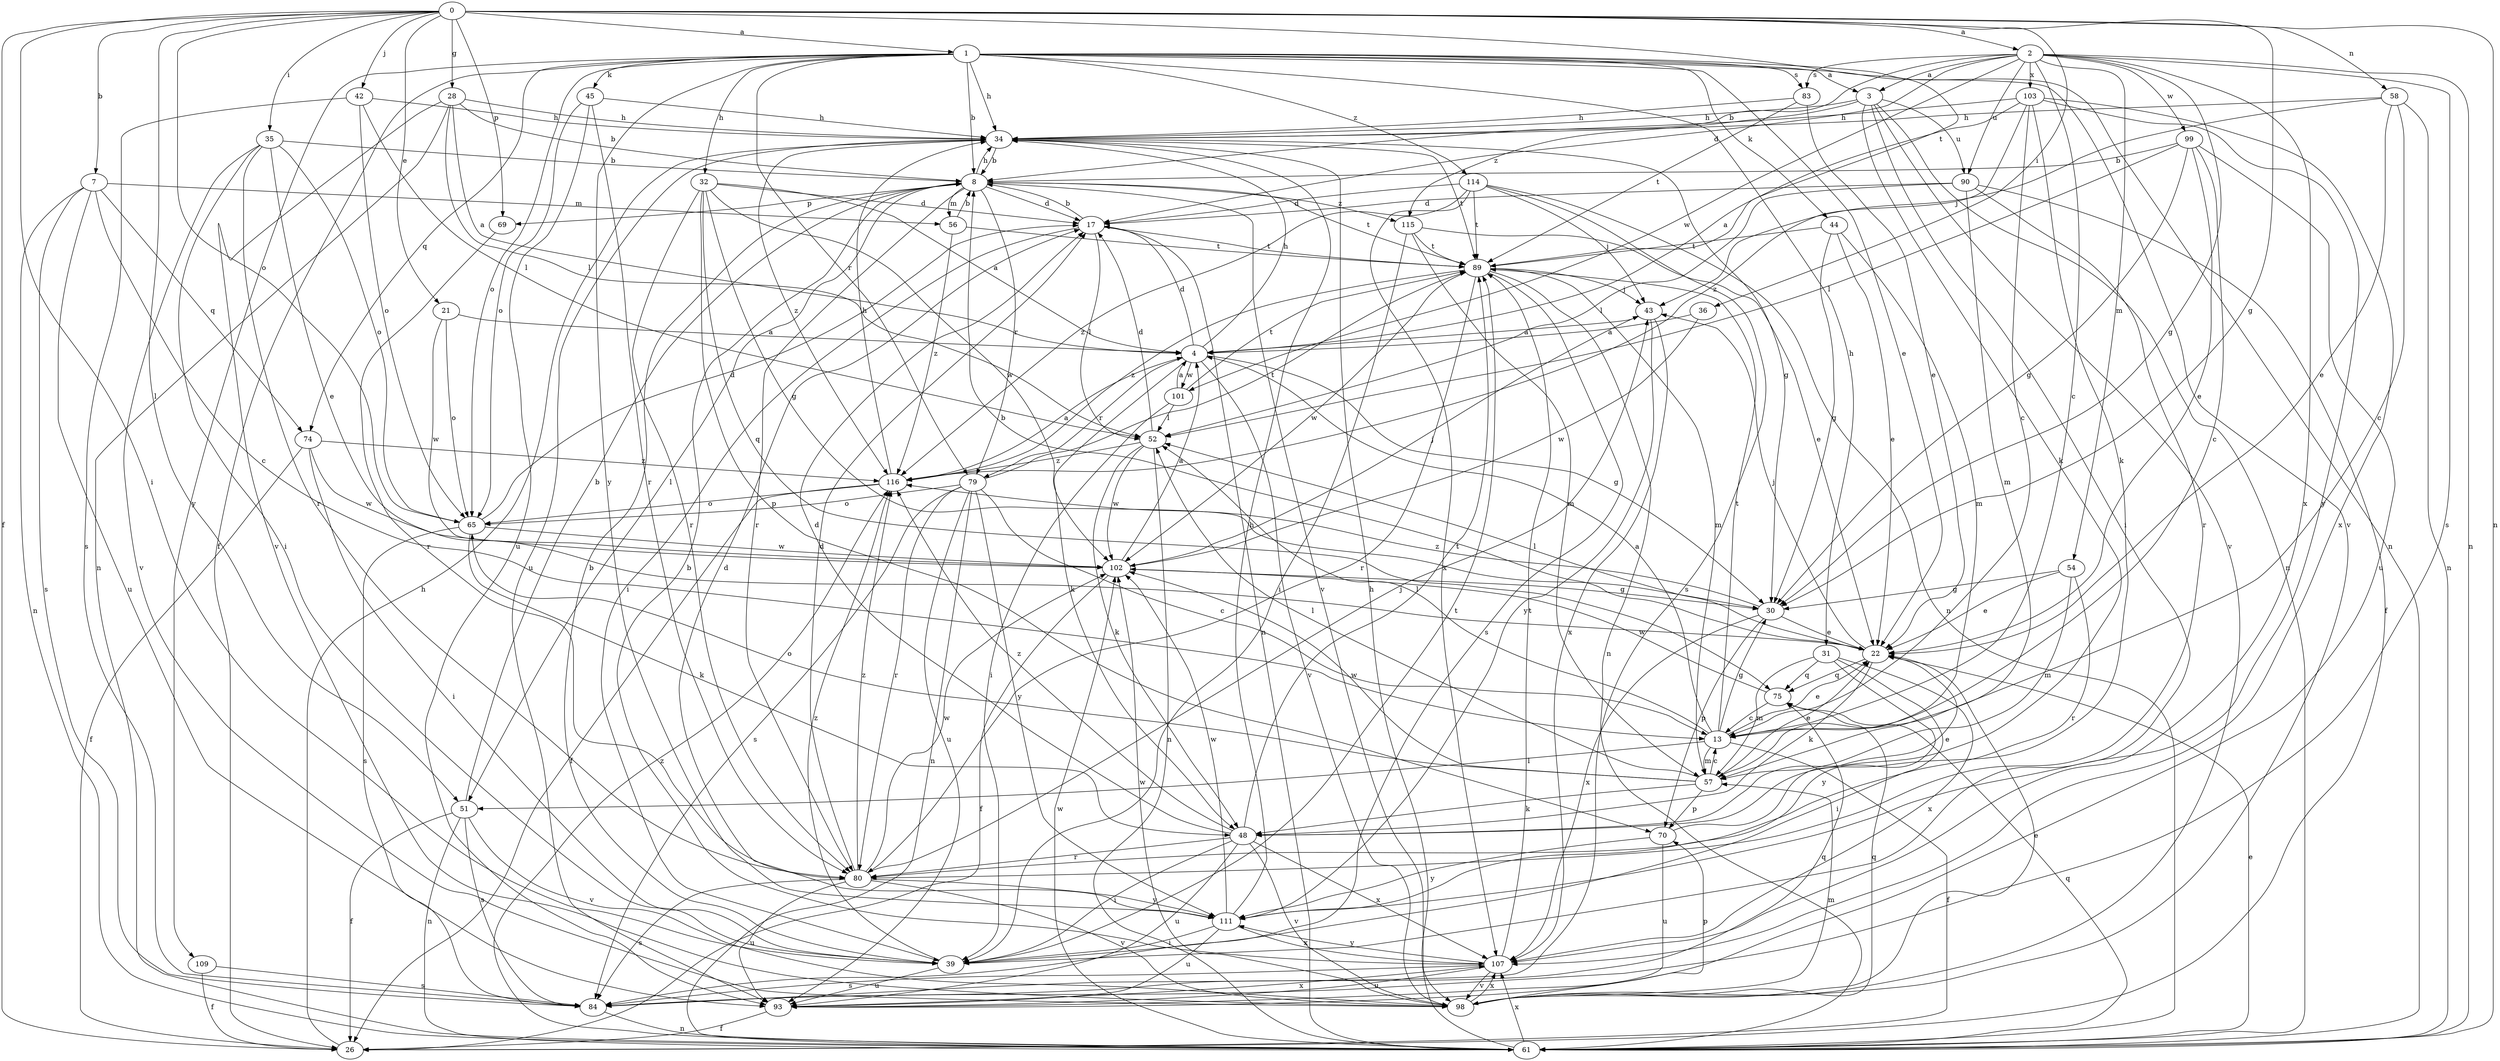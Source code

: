strict digraph  {
0;
1;
2;
3;
4;
7;
8;
13;
17;
21;
22;
26;
28;
30;
31;
32;
34;
35;
36;
39;
42;
43;
44;
45;
48;
51;
52;
54;
56;
57;
58;
61;
65;
69;
70;
74;
75;
79;
80;
83;
84;
89;
90;
93;
98;
99;
101;
102;
103;
107;
109;
111;
114;
115;
116;
0 -> 1  [label=a];
0 -> 2  [label=a];
0 -> 7  [label=b];
0 -> 21  [label=e];
0 -> 26  [label=f];
0 -> 28  [label=g];
0 -> 30  [label=g];
0 -> 35  [label=i];
0 -> 36  [label=i];
0 -> 39  [label=i];
0 -> 42  [label=j];
0 -> 51  [label=l];
0 -> 58  [label=n];
0 -> 61  [label=n];
0 -> 65  [label=o];
0 -> 69  [label=p];
0 -> 89  [label=t];
1 -> 3  [label=a];
1 -> 8  [label=b];
1 -> 22  [label=e];
1 -> 26  [label=f];
1 -> 31  [label=h];
1 -> 32  [label=h];
1 -> 34  [label=h];
1 -> 44  [label=k];
1 -> 45  [label=k];
1 -> 61  [label=n];
1 -> 65  [label=o];
1 -> 74  [label=q];
1 -> 79  [label=r];
1 -> 83  [label=s];
1 -> 98  [label=v];
1 -> 109  [label=y];
1 -> 111  [label=y];
1 -> 114  [label=z];
2 -> 3  [label=a];
2 -> 8  [label=b];
2 -> 13  [label=c];
2 -> 17  [label=d];
2 -> 30  [label=g];
2 -> 54  [label=m];
2 -> 61  [label=n];
2 -> 83  [label=s];
2 -> 84  [label=s];
2 -> 90  [label=u];
2 -> 99  [label=w];
2 -> 101  [label=w];
2 -> 103  [label=x];
2 -> 107  [label=x];
3 -> 34  [label=h];
3 -> 39  [label=i];
3 -> 48  [label=k];
3 -> 61  [label=n];
3 -> 90  [label=u];
3 -> 98  [label=v];
3 -> 115  [label=z];
4 -> 17  [label=d];
4 -> 30  [label=g];
4 -> 34  [label=h];
4 -> 48  [label=k];
4 -> 79  [label=r];
4 -> 98  [label=v];
4 -> 101  [label=w];
7 -> 13  [label=c];
7 -> 56  [label=m];
7 -> 61  [label=n];
7 -> 74  [label=q];
7 -> 84  [label=s];
7 -> 93  [label=u];
8 -> 17  [label=d];
8 -> 34  [label=h];
8 -> 51  [label=l];
8 -> 56  [label=m];
8 -> 69  [label=p];
8 -> 79  [label=r];
8 -> 80  [label=r];
8 -> 89  [label=t];
8 -> 98  [label=v];
8 -> 115  [label=z];
13 -> 4  [label=a];
13 -> 22  [label=e];
13 -> 26  [label=f];
13 -> 30  [label=g];
13 -> 51  [label=l];
13 -> 52  [label=l];
13 -> 57  [label=m];
13 -> 89  [label=t];
17 -> 8  [label=b];
17 -> 39  [label=i];
17 -> 52  [label=l];
17 -> 61  [label=n];
17 -> 89  [label=t];
21 -> 4  [label=a];
21 -> 65  [label=o];
21 -> 102  [label=w];
22 -> 8  [label=b];
22 -> 43  [label=j];
22 -> 48  [label=k];
22 -> 52  [label=l];
22 -> 75  [label=q];
26 -> 34  [label=h];
28 -> 4  [label=a];
28 -> 8  [label=b];
28 -> 34  [label=h];
28 -> 52  [label=l];
28 -> 61  [label=n];
28 -> 98  [label=v];
30 -> 22  [label=e];
30 -> 70  [label=p];
30 -> 107  [label=x];
30 -> 116  [label=z];
31 -> 39  [label=i];
31 -> 57  [label=m];
31 -> 75  [label=q];
31 -> 107  [label=x];
31 -> 111  [label=y];
32 -> 4  [label=a];
32 -> 17  [label=d];
32 -> 30  [label=g];
32 -> 70  [label=p];
32 -> 75  [label=q];
32 -> 80  [label=r];
32 -> 102  [label=w];
34 -> 8  [label=b];
34 -> 30  [label=g];
34 -> 89  [label=t];
34 -> 93  [label=u];
34 -> 116  [label=z];
35 -> 8  [label=b];
35 -> 22  [label=e];
35 -> 39  [label=i];
35 -> 65  [label=o];
35 -> 80  [label=r];
35 -> 98  [label=v];
36 -> 4  [label=a];
36 -> 102  [label=w];
39 -> 8  [label=b];
39 -> 89  [label=t];
39 -> 93  [label=u];
39 -> 116  [label=z];
42 -> 34  [label=h];
42 -> 52  [label=l];
42 -> 65  [label=o];
42 -> 84  [label=s];
43 -> 4  [label=a];
43 -> 107  [label=x];
43 -> 111  [label=y];
44 -> 22  [label=e];
44 -> 30  [label=g];
44 -> 57  [label=m];
44 -> 89  [label=t];
45 -> 34  [label=h];
45 -> 65  [label=o];
45 -> 80  [label=r];
45 -> 93  [label=u];
48 -> 17  [label=d];
48 -> 39  [label=i];
48 -> 80  [label=r];
48 -> 89  [label=t];
48 -> 93  [label=u];
48 -> 98  [label=v];
48 -> 107  [label=x];
48 -> 116  [label=z];
51 -> 8  [label=b];
51 -> 26  [label=f];
51 -> 61  [label=n];
51 -> 84  [label=s];
51 -> 98  [label=v];
52 -> 17  [label=d];
52 -> 48  [label=k];
52 -> 61  [label=n];
52 -> 102  [label=w];
52 -> 116  [label=z];
54 -> 22  [label=e];
54 -> 30  [label=g];
54 -> 57  [label=m];
54 -> 80  [label=r];
56 -> 8  [label=b];
56 -> 89  [label=t];
56 -> 116  [label=z];
57 -> 13  [label=c];
57 -> 22  [label=e];
57 -> 48  [label=k];
57 -> 52  [label=l];
57 -> 65  [label=o];
57 -> 70  [label=p];
57 -> 102  [label=w];
58 -> 13  [label=c];
58 -> 22  [label=e];
58 -> 34  [label=h];
58 -> 43  [label=j];
58 -> 61  [label=n];
61 -> 22  [label=e];
61 -> 34  [label=h];
61 -> 75  [label=q];
61 -> 102  [label=w];
61 -> 107  [label=x];
61 -> 116  [label=z];
65 -> 17  [label=d];
65 -> 48  [label=k];
65 -> 84  [label=s];
65 -> 102  [label=w];
69 -> 80  [label=r];
70 -> 22  [label=e];
70 -> 93  [label=u];
70 -> 111  [label=y];
74 -> 26  [label=f];
74 -> 39  [label=i];
74 -> 102  [label=w];
74 -> 116  [label=z];
75 -> 13  [label=c];
75 -> 102  [label=w];
79 -> 13  [label=c];
79 -> 61  [label=n];
79 -> 65  [label=o];
79 -> 80  [label=r];
79 -> 84  [label=s];
79 -> 89  [label=t];
79 -> 93  [label=u];
79 -> 111  [label=y];
80 -> 17  [label=d];
80 -> 43  [label=j];
80 -> 84  [label=s];
80 -> 93  [label=u];
80 -> 98  [label=v];
80 -> 102  [label=w];
80 -> 111  [label=y];
80 -> 116  [label=z];
83 -> 22  [label=e];
83 -> 34  [label=h];
83 -> 89  [label=t];
84 -> 61  [label=n];
84 -> 75  [label=q];
89 -> 43  [label=j];
89 -> 57  [label=m];
89 -> 61  [label=n];
89 -> 80  [label=r];
89 -> 84  [label=s];
89 -> 102  [label=w];
89 -> 116  [label=z];
90 -> 17  [label=d];
90 -> 26  [label=f];
90 -> 52  [label=l];
90 -> 57  [label=m];
90 -> 80  [label=r];
93 -> 26  [label=f];
93 -> 107  [label=x];
98 -> 22  [label=e];
98 -> 57  [label=m];
98 -> 70  [label=p];
98 -> 75  [label=q];
98 -> 102  [label=w];
98 -> 107  [label=x];
99 -> 8  [label=b];
99 -> 13  [label=c];
99 -> 22  [label=e];
99 -> 30  [label=g];
99 -> 52  [label=l];
99 -> 93  [label=u];
101 -> 4  [label=a];
101 -> 39  [label=i];
101 -> 52  [label=l];
101 -> 89  [label=t];
102 -> 4  [label=a];
102 -> 26  [label=f];
102 -> 30  [label=g];
102 -> 43  [label=j];
103 -> 4  [label=a];
103 -> 13  [label=c];
103 -> 34  [label=h];
103 -> 48  [label=k];
103 -> 107  [label=x];
103 -> 111  [label=y];
103 -> 116  [label=z];
107 -> 8  [label=b];
107 -> 84  [label=s];
107 -> 89  [label=t];
107 -> 93  [label=u];
107 -> 98  [label=v];
107 -> 111  [label=y];
109 -> 26  [label=f];
109 -> 84  [label=s];
111 -> 17  [label=d];
111 -> 34  [label=h];
111 -> 39  [label=i];
111 -> 93  [label=u];
111 -> 102  [label=w];
111 -> 107  [label=x];
114 -> 17  [label=d];
114 -> 43  [label=j];
114 -> 61  [label=n];
114 -> 84  [label=s];
114 -> 89  [label=t];
114 -> 107  [label=x];
114 -> 116  [label=z];
115 -> 22  [label=e];
115 -> 39  [label=i];
115 -> 57  [label=m];
115 -> 89  [label=t];
116 -> 4  [label=a];
116 -> 26  [label=f];
116 -> 34  [label=h];
116 -> 65  [label=o];
}
